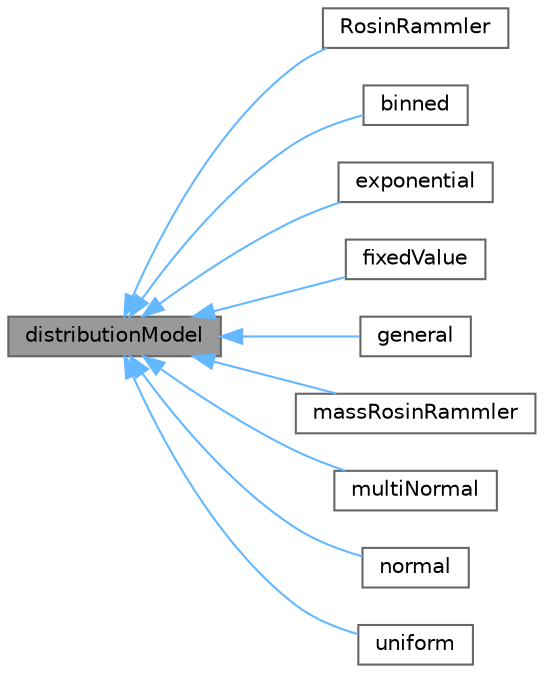 digraph "distributionModel"
{
 // LATEX_PDF_SIZE
  bgcolor="transparent";
  edge [fontname=Helvetica,fontsize=10,labelfontname=Helvetica,labelfontsize=10];
  node [fontname=Helvetica,fontsize=10,shape=box,height=0.2,width=0.4];
  rankdir="LR";
  Node1 [id="Node000001",label="distributionModel",height=0.2,width=0.4,color="gray40", fillcolor="grey60", style="filled", fontcolor="black",tooltip="A library of runtime-selectable doubly-truncated probability distribution models. Returns random samp..."];
  Node1 -> Node2 [id="edge1_Node000001_Node000002",dir="back",color="steelblue1",style="solid",tooltip=" "];
  Node2 [id="Node000002",label="RosinRammler",height=0.2,width=0.4,color="gray40", fillcolor="white", style="filled",URL="$classFoam_1_1distributionModels_1_1RosinRammler.html",tooltip="Particle-size distribution model wherein random samples are drawn from the doubly-truncated two-param..."];
  Node1 -> Node3 [id="edge2_Node000001_Node000003",dir="back",color="steelblue1",style="solid",tooltip=" "];
  Node3 [id="Node000003",label="binned",height=0.2,width=0.4,color="gray40", fillcolor="white", style="filled",URL="$classFoam_1_1distributionModels_1_1binned.html",tooltip="Particle-size distribution model wherein random samples are drawn from a given discrete set of (bin,..."];
  Node1 -> Node4 [id="edge3_Node000001_Node000004",dir="back",color="steelblue1",style="solid",tooltip=" "];
  Node4 [id="Node000004",label="exponential",height=0.2,width=0.4,color="gray40", fillcolor="white", style="filled",URL="$classFoam_1_1distributionModels_1_1exponential.html",tooltip="Particle-size distribution model wherein random samples are drawn from the doubly-truncated exponenti..."];
  Node1 -> Node5 [id="edge4_Node000001_Node000005",dir="back",color="steelblue1",style="solid",tooltip=" "];
  Node5 [id="Node000005",label="fixedValue",height=0.2,width=0.4,color="gray40", fillcolor="white", style="filled",URL="$classFoam_1_1distributionModels_1_1fixedValue.html",tooltip="Particle-size distribution model wherein samples are given fixed values."];
  Node1 -> Node6 [id="edge5_Node000001_Node000006",dir="back",color="steelblue1",style="solid",tooltip=" "];
  Node6 [id="Node000006",label="general",height=0.2,width=0.4,color="gray40", fillcolor="white", style="filled",URL="$classFoam_1_1distributionModels_1_1general.html",tooltip="Particle-size distribution model wherein random samples are drawn from a given arbitrary probability ..."];
  Node1 -> Node7 [id="edge6_Node000001_Node000007",dir="back",color="steelblue1",style="solid",tooltip=" "];
  Node7 [id="Node000007",label="massRosinRammler",height=0.2,width=0.4,color="gray40", fillcolor="white", style="filled",URL="$classFoam_1_1distributionModels_1_1massRosinRammler.html",tooltip="Particle-size distribution model wherein random samples are drawn from the two-parameter Rosin-Rammle..."];
  Node1 -> Node8 [id="edge7_Node000001_Node000008",dir="back",color="steelblue1",style="solid",tooltip=" "];
  Node8 [id="Node000008",label="multiNormal",height=0.2,width=0.4,color="gray40", fillcolor="white", style="filled",URL="$classFoam_1_1distributionModels_1_1multiNormal.html",tooltip="Particle-size distribution model wherein random samples are drawn from a mixture of a finite set of d..."];
  Node1 -> Node9 [id="edge8_Node000001_Node000009",dir="back",color="steelblue1",style="solid",tooltip=" "];
  Node9 [id="Node000009",label="normal",height=0.2,width=0.4,color="gray40", fillcolor="white", style="filled",URL="$classFoam_1_1distributionModels_1_1normal.html",tooltip="Particle-size distribution model wherein random samples are drawn from the doubly-truncated univariat..."];
  Node1 -> Node10 [id="edge9_Node000001_Node000010",dir="back",color="steelblue1",style="solid",tooltip=" "];
  Node10 [id="Node000010",label="uniform",height=0.2,width=0.4,color="gray40", fillcolor="white", style="filled",URL="$classFoam_1_1distributionModels_1_1uniform.html",tooltip="Particle-size distribution model wherein random samples are drawn from the doubly-truncated uniform p..."];
}
